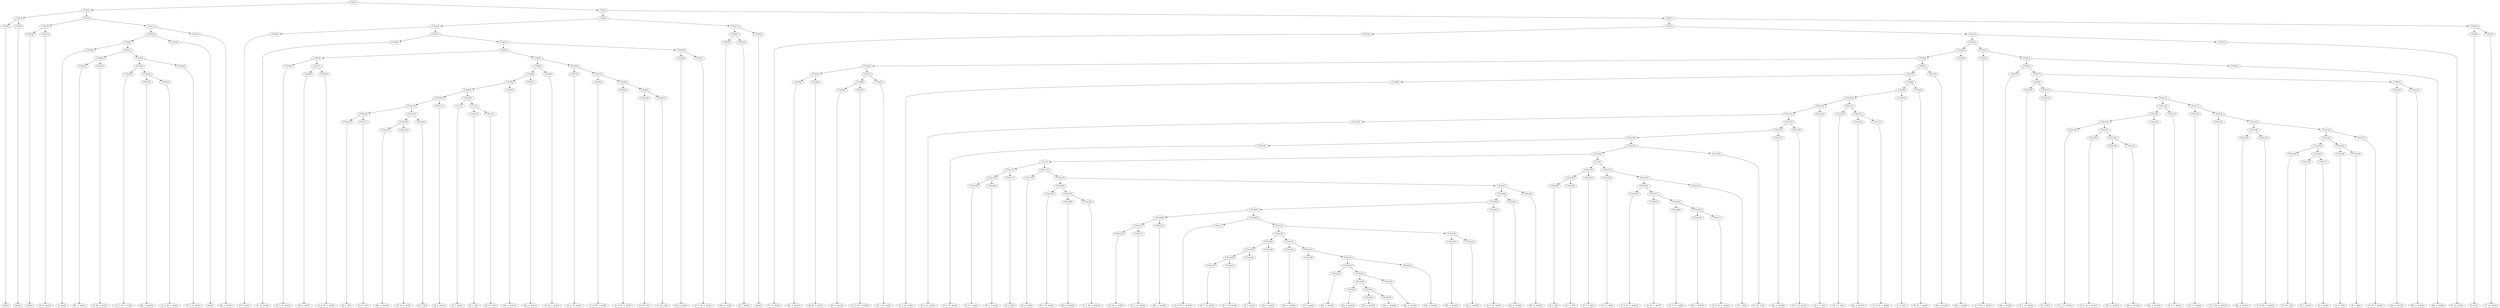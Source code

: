 digraph sample{
"C763(1)"->"C763(2)"
"C763(1)"->"C763(3)"
"C763(2)"->"C763(4)"
"C763(2)"->"C763(5)"
"C763(3)"->"C763(6)"
"C763(3)"->"C763(7)"
"C763(4)"->"C763(8)"
"C763(4)"->"C763(9)"
"C763(5)"->"C763(10)"
"C763(5)"->"C763(11)"
"C763(6)"->"C763(12)"
"C763(6)"->"C763(13)"
"C763(7)"->"C763(14)"
"C763(7)"->"C763(15)"
"C763(8)"->"[Ais](1)"
"C763(9)"->"[Ais](2)"
"C763(10)"->"C763(16)"
"C763(10)"->"C763(17)"
"C763(11)"->"C763(18)"
"C763(11)"->"C763(19)"
"C763(12)"->"C763(20)"
"C763(12)"->"C763(21)"
"C763(13)"->"C763(22)"
"C763(13)"->"C763(23)"
"C763(14)"->"C763(24)"
"C763(14)"->"C763(25)"
"C763(15)"->"C763(26)"
"C763(15)"->"C763(27)"
"C763(16)"->"[Ais](3)"
"C763(17)"->"[F  Gis  Ais](1)"
"C763(18)"->"C763(28)"
"C763(18)"->"C763(29)"
"C763(19)"->"[Dis  G  Ais](1)"
"C763(20)"->"[D  F  Ais](1)"
"C763(21)"->"C763(30)"
"C763(21)"->"C763(31)"
"C763(22)"->"C763(32)"
"C763(22)"->"C763(33)"
"C763(23)"->"[Ais](4)"
"C763(24)"->"[C  Gis  Ais](1)"
"C763(25)"->"C763(34)"
"C763(25)"->"C763(35)"
"C763(26)"->"[G  Ais](1)"
"C763(27)"->"[F  Gis  Ais](2)"
"C763(28)"->"C763(36)"
"C763(28)"->"C763(37)"
"C763(29)"->"[Ais](5)"
"C763(30)"->"[F  Gis  Ais](3)"
"C763(31)"->"C763(38)"
"C763(31)"->"C763(39)"
"C763(32)"->"[Dis  G  Ais](2)"
"C763(33)"->"[D  F  Ais](2)"
"C763(34)"->"C763(40)"
"C763(34)"->"C763(41)"
"C763(35)"->"[C  Gis  Ais](2)"
"C763(36)"->"[G  Ais](2)"
"C763(37)"->"C763(42)"
"C763(37)"->"C763(43)"
"C763(38)"->"C763(44)"
"C763(38)"->"C763(45)"
"C763(39)"->"C763(46)"
"C763(39)"->"C763(47)"
"C763(40)"->"C763(48)"
"C763(40)"->"C763(49)"
"C763(41)"->"C763(50)"
"C763(41)"->"C763(51)"
"C763(42)"->"C763(52)"
"C763(42)"->"C763(53)"
"C763(43)"->"C763(54)"
"C763(43)"->"C763(55)"
"C763(44)"->"C763(56)"
"C763(44)"->"C763(57)"
"C763(45)"->"C763(58)"
"C763(45)"->"C763(59)"
"C763(46)"->"[Dis  G  Ais](3)"
"C763(47)"->"[C  D  Dis  G  Ais](1)"
"C763(48)"->"C763(60)"
"C763(48)"->"C763(61)"
"C763(49)"->"[Dis  G  Ais](4)"
"C763(50)"->"[C  D  Dis  G  Ais](2)"
"C763(51)"->"C763(62)"
"C763(51)"->"C763(63)"
"C763(52)"->"[Dis  G  Ais](5)"
"C763(53)"->"[D  Dis  G  Ais](1)"
"C763(54)"->"C763(64)"
"C763(54)"->"C763(65)"
"C763(55)"->"[D  E  Gis  Ais](1)"
"C763(56)"->"[D  F  Gis  Ais](1)"
"C763(57)"->"C763(66)"
"C763(57)"->"C763(67)"
"C763(58)"->"C763(68)"
"C763(58)"->"C763(69)"
"C763(59)"->"C763(70)"
"C763(59)"->"C763(71)"
"C763(60)"->"C763(72)"
"C763(60)"->"C763(73)"
"C763(61)"->"C763(74)"
"C763(61)"->"C763(75)"
"C763(62)"->"C763(76)"
"C763(62)"->"C763(77)"
"C763(63)"->"[Dis  G  Ais](6)"
"C763(64)"->"[C  D  Dis  G  Ais](3)"
"C763(65)"->"C763(78)"
"C763(65)"->"C763(79)"
"C763(66)"->"[Dis  G  Ais](7)"
"C763(67)"->"[C  D  Dis  G  Ais](4)"
"C763(68)"->"C763(80)"
"C763(68)"->"C763(81)"
"C763(69)"->"[D  Dis  G  Ais](2)"
"C763(70)"->"[F  G  Gis  Ais](1)"
"C763(71)"->"C763(82)"
"C763(71)"->"C763(83)"
"C763(72)"->"C763(84)"
"C763(72)"->"C763(85)"
"C763(73)"->"C763(86)"
"C763(73)"->"C763(87)"
"C763(74)"->"C763(88)"
"C763(74)"->"C763(89)"
"C763(75)"->"[Dis  G  Ais](8)"
"C763(76)"->"[Dis  G  Ais](9)"
"C763(77)"->"C763(90)"
"C763(77)"->"C763(91)"
"C763(78)"->"[Dis  G  Ais](10)"
"C763(79)"->"[C  D  Dis  G  Ais](5)"
"C763(80)"->"C763(92)"
"C763(80)"->"C763(93)"
"C763(81)"->"[Dis  G  Ais](11)"
"C763(82)"->"[C  D  Dis  G  Ais](6)"
"C763(83)"->"C763(94)"
"C763(83)"->"C763(95)"
"C763(84)"->"[Dis  G  Ais](12)"
"C763(85)"->"[D  Dis  G  Ais](3)"
"C763(86)"->"C763(96)"
"C763(86)"->"C763(97)"
"C763(87)"->"[D  E  Gis  Ais](2)"
"C763(88)"->"[D  F  Gis  Ais](2)"
"C763(89)"->"C763(98)"
"C763(89)"->"C763(99)"
"C763(90)"->"C763(100)"
"C763(90)"->"C763(101)"
"C763(91)"->"C763(102)"
"C763(91)"->"C763(103)"
"C763(92)"->"C763(104)"
"C763(92)"->"C763(105)"
"C763(93)"->"[Dis  G  Ais](13)"
"C763(94)"->"[C  D  Dis  G  Ais](7)"
"C763(95)"->"C763(106)"
"C763(95)"->"C763(107)"
"C763(96)"->"[Dis  G  Ais](14)"
"C763(97)"->"[C  D  Dis  G  Ais](8)"
"C763(98)"->"C763(108)"
"C763(98)"->"C763(109)"
"C763(99)"->"[D  Dis  G  Ais](4)"
"C763(100)"->"[F  G  Gis  Ais](2)"
"C763(101)"->"C763(110)"
"C763(101)"->"C763(111)"
"C763(102)"->"[Dis  G  Ais](15)"
"C763(103)"->"[Dis  G  Ais](16)"
"C763(104)"->"C763(112)"
"C763(104)"->"C763(113)"
"C763(105)"->"C711(1)"
"C763(105)"->"C711(2)"
"C763(106)"->"[C  Dis  G](1)"
"C763(107)"->"[C  Dis  G](2)"
"C763(108)"->"C763(114)"
"C763(108)"->"C763(115)"
"C763(109)"->"[C  D  G](1)"
"C763(110)"->"[D  G  B](1)"
"C763(111)"->"C763(116)"
"C763(111)"->"C763(117)"
"C763(112)"->"C763(118)"
"C763(112)"->"C763(119)"
"C763(113)"->"[D  G  Ais](1)"
"C711(1)"->"[D  G  Ais](2)"
"C711(2)"->"C763(120)"
"C711(2)"->"C763(121)"
"C763(114)"->"C763(122)"
"C763(114)"->"C763(123)"
"C763(115)"->"C763(124)"
"C763(115)"->"C763(125)"
"C763(116)"->"C763(126)"
"C763(116)"->"C763(127)"
"C763(117)"->"C763(128)"
"C763(117)"->"C763(129)"
"C763(118)"->"C763(130)"
"C763(118)"->"C763(131)"
"C763(119)"->"C763(132)"
"C763(119)"->"C763(133)"
"C763(120)"->"[D  G  A](1)"
"C763(121)"->"[D  Fis  A](1)"
"C763(122)"->"C763(134)"
"C763(122)"->"C763(135)"
"C763(123)"->"[D  E  F  A](1)"
"C763(124)"->"[D  E  F  A](2)"
"C763(125)"->"C763(136)"
"C763(125)"->"C763(137)"
"C763(126)"->"C763(138)"
"C763(126)"->"C763(139)"
"C763(127)"->"[D  E  G  Ais](1)"
"C763(128)"->"[D  E  G  Ais](2)"
"C763(129)"->"C763(140)"
"C763(129)"->"C763(141)"
"C763(130)"->"[D  F  A](1)"
"C763(131)"->"[Cis  E  A](1)"
"C763(132)"->"C763(142)"
"C763(132)"->"C763(143)"
"C763(133)"->"[D  F  A](2)"
"C763(134)"->"[D  F  Gis  Ais](3)"
"C763(135)"->"C763(144)"
"C763(135)"->"C763(145)"
"C763(136)"->"[Dis  G  Ais](17)"
"C763(137)"->"[C  D  Dis  G  Ais](9)"
"C763(138)"->"C763(146)"
"C763(138)"->"C763(147)"
"C763(139)"->"[Dis  G  Ais](18)"
"C763(140)"->"[C  D  Dis  G  Ais](10)"
"C763(141)"->"C763(148)"
"C763(141)"->"C763(149)"
"C763(142)"->"[Dis  G  Ais](19)"
"C763(143)"->"[D  Dis  G  Ais](5)"
"C763(144)"->"C763(150)"
"C763(144)"->"C763(151)"
"C763(145)"->"[D  E  Gis  Ais](3)"
"C763(146)"->"[D  F  Gis  Ais](4)"
"C763(147)"->"C763(152)"
"C763(147)"->"C763(153)"
"C763(148)"->"C763(154)"
"C763(148)"->"C763(155)"
"C763(149)"->"C763(156)"
"C763(149)"->"C763(157)"
"C763(150)"->"C763(158)"
"C763(150)"->"C763(159)"
"C763(151)"->"[Dis  G  Ais](20)"
"C763(152)"->"[C  D  Dis  G  Ais](11)"
"C763(153)"->"C763(160)"
"C763(153)"->"C763(161)"
"C763(154)"->"[Dis  G  Ais](21)"
"C763(155)"->"[C  D  Dis  G  Ais](12)"
"C763(156)"->"C763(162)"
"C763(156)"->"C763(163)"
"C763(157)"->"[D  Dis  G  Ais](6)"
"C763(158)"->"[F  G  Gis  Ais](3)"
"C763(159)"->"C763(164)"
"C763(159)"->"C763(165)"
"C763(160)"->"[Dis  G  Ais](22)"
"C763(161)"->"[Dis  G  Ais](23)"
"C763(162)"->"C763(166)"
"C763(162)"->"C763(167)"
"C763(163)"->"C763(168)"
"C763(163)"->"C763(169)"
"C763(164)"->"C711(3)"
"C763(164)"->"C711(4)"
"C763(165)"->"[C  Dis  G](3)"
"C763(166)"->"[C  Dis  G](4)"
"C763(167)"->"C763(170)"
"C763(167)"->"C763(171)"
"C763(168)"->"[C  D  G](2)"
"C763(169)"->"[D  G  B](2)"
"C711(3)"->"C763(172)"
"C711(3)"->"C763(173)"
"C711(4)"->"C763(174)"
"C711(4)"->"C763(175)"
"C763(170)"->"[D  G  Ais](3)"
"C763(171)"->"[D  G  Ais](4)"
"C763(172)"->"C763(176)"
"C763(172)"->"C763(177)"
"C763(173)"->"C763(178)"
"C763(173)"->"C763(179)"
"C763(174)"->"C763(180)"
"C763(174)"->"C763(181)"
"C763(175)"->"C763(182)"
"C763(175)"->"C763(183)"
"C763(176)"->"C763(184)"
"C763(176)"->"C763(185)"
"C763(177)"->"[D  G  A](2)"
"C763(178)"->"[D  Fis  A](2)"
"C763(179)"->"C763(186)"
"C763(179)"->"C763(187)"
"C763(180)"->"C763(188)"
"C763(180)"->"C763(189)"
"C763(181)"->"[D  E  F  A](3)"
"C763(182)"->"[D  E  F  A](4)"
"C763(183)"->"C763(190)"
"C763(183)"->"C763(191)"
"C763(184)"->"[D  E  G  Ais](3)"
"C763(185)"->"[D  E  G  Ais](4)"
"C763(186)"->"C763(192)"
"C763(186)"->"C763(193)"
"C763(187)"->"C763(194)"
"C763(187)"->"C763(195)"
"C763(188)"->"[D  F  A](3)"
"C763(189)"->"[Cis  E  A](2)"
"C763(190)"->"C763(196)"
"C763(190)"->"C763(197)"
"C763(191)"->"[D  F  A](4)"
"C763(192)"->"[D  F  Gis  Ais](5)"
"C763(193)"->"C763(198)"
"C763(193)"->"C763(199)"
"C763(194)"->"C763(200)"
"C763(194)"->"C763(201)"
"C763(195)"->"[Dis  G  Ais](24)"
"C763(196)"->"[C  D  Dis  G  Ais](13)"
"C763(197)"->"C763(202)"
"C763(197)"->"C763(203)"
"C763(198)"->"[Dis  G  Ais](25)"
"C763(199)"->"[C  D  Dis  G  Ais](14)"
"C763(200)"->"C763(204)"
"C763(200)"->"C763(205)"
"C763(201)"->"[Dis  G  Ais](26)"
"C763(202)"->"[D  Dis  G  Ais](7)"
"C763(203)"->"C763(206)"
"C763(203)"->"C763(207)"
"C763(204)"->"C763(208)"
"C763(204)"->"C763(209)"
"C763(205)"->"[D  E  Gis  Ais](4)"
"C763(206)"->"[D  F  Gis  Ais](6)"
"C763(207)"->"C763(210)"
"C763(207)"->"C763(211)"
"C763(208)"->"C763(212)"
"C763(208)"->"C763(213)"
"C763(209)"->"C763(214)"
"C763(209)"->"C763(215)"
"C763(210)"->"[Dis  G  Ais](27)"
"C763(211)"->"[C  D  Dis  G  Ais](15)"
"C763(212)"->"C763(216)"
"C763(212)"->"C763(217)"
"C763(213)"->"[Dis  G  Ais](28)"
"C763(214)"->"[C  D  Dis  G  Ais](16)"
"C763(215)"->"C763(218)"
"C763(215)"->"C763(219)"
"C763(216)"->"[D  Dis  G  Ais](8)"
"C763(217)"->"[F  G  Gis  Ais](4)"
"C763(218)"->"C763(220)"
"C763(218)"->"C763(221)"
"C763(219)"->"C763(222)"
"C763(219)"->"C763(223)"
"C763(220)"->"C763(224)"
"C763(220)"->"C763(225)"
"C763(221)"->"C763(226)"
"C763(221)"->"C763(227)"
"C763(222)"->"[Dis  G  Ais](29)"
"C763(223)"->"[Dis  G  Ais](30)"
"C763(224)"->"C763(228)"
"C763(224)"->"C763(229)"
"C763(225)"->"[Dis  G  Ais](31)"
"C763(226)"->"[Dis  G  Ais](32)"
"C763(227)"->"C763(230)"
"C763(227)"->"C763(231)"
"C763(228)"->"C763(232)"
"C763(228)"->"C763(233)"
"C763(229)"->"[D  F  Ais](3)"
"C763(230)"->"[D  F  Ais](4)"
"C763(231)"->"C763(234)"
"C763(231)"->"C763(235)"
"C763(232)"->"[D  F  Gis  Ais](7)"
"C763(233)"->"[D  F  Gis  Ais](8)"
"C763(234)"->"C763(236)"
"C763(234)"->"C763(237)"
"C763(235)"->"[Dis  G  Ais](33)"
"C763(236)"->"[Dis  G  Ais](34)"
"C763(237)"->"C763(238)"
"C763(237)"->"C763(239)"
"C763(238)"->"C763(240)"
"C763(238)"->"C763(241)"
"C763(239)"->"[Dis  G  Ais](35)"
"C763(240)"->"[Dis  G  Ais](36)"
"C763(241)"->"C763(242)"
"C763(241)"->"C763(243)"
"C763(242)"->"[Dis  G  Ais](37)"
"C763(243)"->"[Dis  G  Ais](38)"
{rank = min; "C763(1)";}
{rank = same; "C763(2)"; "C763(3)";}
{rank = same; "C763(4)"; "C763(5)"; "C763(6)"; "C763(7)";}
{rank = same; "C763(8)"; "C763(9)"; "C763(10)"; "C763(11)"; "C763(12)"; "C763(13)"; "C763(14)"; "C763(15)";}
{rank = same; "C763(16)"; "C763(17)"; "C763(18)"; "C763(19)"; "C763(20)"; "C763(21)"; "C763(22)"; "C763(23)"; "C763(24)"; "C763(25)"; "C763(26)"; "C763(27)";}
{rank = same; "C763(28)"; "C763(29)"; "C763(30)"; "C763(31)"; "C763(32)"; "C763(33)"; "C763(34)"; "C763(35)";}
{rank = same; "C763(36)"; "C763(37)"; "C763(38)"; "C763(39)"; "C763(40)"; "C763(41)";}
{rank = same; "C763(42)"; "C763(43)"; "C763(44)"; "C763(45)"; "C763(46)"; "C763(47)"; "C763(48)"; "C763(49)"; "C763(50)"; "C763(51)";}
{rank = same; "C763(52)"; "C763(53)"; "C763(54)"; "C763(55)"; "C763(56)"; "C763(57)"; "C763(58)"; "C763(59)"; "C763(60)"; "C763(61)"; "C763(62)"; "C763(63)";}
{rank = same; "C763(64)"; "C763(65)"; "C763(66)"; "C763(67)"; "C763(68)"; "C763(69)"; "C763(70)"; "C763(71)"; "C763(72)"; "C763(73)"; "C763(74)"; "C763(75)"; "C763(76)"; "C763(77)";}
{rank = same; "C763(78)"; "C763(79)"; "C763(80)"; "C763(81)"; "C763(82)"; "C763(83)"; "C763(84)"; "C763(85)"; "C763(86)"; "C763(87)"; "C763(88)"; "C763(89)"; "C763(90)"; "C763(91)";}
{rank = same; "C763(92)"; "C763(93)"; "C763(94)"; "C763(95)"; "C763(96)"; "C763(97)"; "C763(98)"; "C763(99)"; "C763(100)"; "C763(101)"; "C763(102)"; "C763(103)";}
{rank = same; "C763(104)"; "C763(105)"; "C763(106)"; "C763(107)"; "C763(108)"; "C763(109)"; "C763(110)"; "C763(111)";}
{rank = same; "C763(112)"; "C763(113)"; "C711(1)"; "C711(2)"; "C763(114)"; "C763(115)"; "C763(116)"; "C763(117)";}
{rank = same; "C763(118)"; "C763(119)"; "C763(120)"; "C763(121)"; "C763(122)"; "C763(123)"; "C763(124)"; "C763(125)"; "C763(126)"; "C763(127)"; "C763(128)"; "C763(129)";}
{rank = same; "C763(130)"; "C763(131)"; "C763(132)"; "C763(133)"; "C763(134)"; "C763(135)"; "C763(136)"; "C763(137)"; "C763(138)"; "C763(139)"; "C763(140)"; "C763(141)";}
{rank = same; "C763(142)"; "C763(143)"; "C763(144)"; "C763(145)"; "C763(146)"; "C763(147)"; "C763(148)"; "C763(149)";}
{rank = same; "C763(150)"; "C763(151)"; "C763(152)"; "C763(153)"; "C763(154)"; "C763(155)"; "C763(156)"; "C763(157)";}
{rank = same; "C763(158)"; "C763(159)"; "C763(160)"; "C763(161)"; "C763(162)"; "C763(163)";}
{rank = same; "C763(164)"; "C763(165)"; "C763(166)"; "C763(167)"; "C763(168)"; "C763(169)";}
{rank = same; "C711(3)"; "C711(4)"; "C763(170)"; "C763(171)";}
{rank = same; "C763(172)"; "C763(173)"; "C763(174)"; "C763(175)";}
{rank = same; "C763(176)"; "C763(177)"; "C763(178)"; "C763(179)"; "C763(180)"; "C763(181)"; "C763(182)"; "C763(183)";}
{rank = same; "C763(184)"; "C763(185)"; "C763(186)"; "C763(187)"; "C763(188)"; "C763(189)"; "C763(190)"; "C763(191)";}
{rank = same; "C763(192)"; "C763(193)"; "C763(194)"; "C763(195)"; "C763(196)"; "C763(197)";}
{rank = same; "C763(198)"; "C763(199)"; "C763(200)"; "C763(201)"; "C763(202)"; "C763(203)";}
{rank = same; "C763(204)"; "C763(205)"; "C763(206)"; "C763(207)";}
{rank = same; "C763(208)"; "C763(209)"; "C763(210)"; "C763(211)";}
{rank = same; "C763(212)"; "C763(213)"; "C763(214)"; "C763(215)";}
{rank = same; "C763(216)"; "C763(217)"; "C763(218)"; "C763(219)";}
{rank = same; "C763(220)"; "C763(221)"; "C763(222)"; "C763(223)";}
{rank = same; "C763(224)"; "C763(225)"; "C763(226)"; "C763(227)";}
{rank = same; "C763(228)"; "C763(229)"; "C763(230)"; "C763(231)";}
{rank = same; "C763(232)"; "C763(233)"; "C763(234)"; "C763(235)";}
{rank = same; "C763(236)"; "C763(237)";}
{rank = same; "C763(238)"; "C763(239)";}
{rank = same; "C763(240)"; "C763(241)";}
{rank = same; "C763(242)"; "C763(243)";}
{rank = same; "[Ais](1)"; "[Ais](2)"; "[Ais](3)"; "[F  Gis  Ais](1)"; "[Dis  G  Ais](1)"; "[D  F  Ais](1)"; "[Ais](4)"; "[C  Gis  Ais](1)"; "[G  Ais](1)"; "[F  Gis  Ais](2)"; "[Ais](5)"; "[F  Gis  Ais](3)"; "[Dis  G  Ais](2)"; "[D  F  Ais](2)"; "[C  Gis  Ais](2)"; "[G  Ais](2)"; "[Dis  G  Ais](3)"; "[C  D  Dis  G  Ais](1)"; "[Dis  G  Ais](4)"; "[C  D  Dis  G  Ais](2)"; "[Dis  G  Ais](5)"; "[D  Dis  G  Ais](1)"; "[D  E  Gis  Ais](1)"; "[D  F  Gis  Ais](1)"; "[Dis  G  Ais](6)"; "[C  D  Dis  G  Ais](3)"; "[Dis  G  Ais](7)"; "[C  D  Dis  G  Ais](4)"; "[D  Dis  G  Ais](2)"; "[F  G  Gis  Ais](1)"; "[Dis  G  Ais](8)"; "[Dis  G  Ais](9)"; "[Dis  G  Ais](10)"; "[C  D  Dis  G  Ais](5)"; "[Dis  G  Ais](11)"; "[C  D  Dis  G  Ais](6)"; "[Dis  G  Ais](12)"; "[D  Dis  G  Ais](3)"; "[D  E  Gis  Ais](2)"; "[D  F  Gis  Ais](2)"; "[Dis  G  Ais](13)"; "[C  D  Dis  G  Ais](7)"; "[Dis  G  Ais](14)"; "[C  D  Dis  G  Ais](8)"; "[D  Dis  G  Ais](4)"; "[F  G  Gis  Ais](2)"; "[Dis  G  Ais](15)"; "[Dis  G  Ais](16)"; "[C  Dis  G](1)"; "[C  Dis  G](2)"; "[C  D  G](1)"; "[D  G  B](1)"; "[D  G  Ais](1)"; "[D  G  Ais](2)"; "[D  G  A](1)"; "[D  Fis  A](1)"; "[D  E  F  A](1)"; "[D  E  F  A](2)"; "[D  E  G  Ais](1)"; "[D  E  G  Ais](2)"; "[D  F  A](1)"; "[Cis  E  A](1)"; "[D  F  A](2)"; "[D  F  Gis  Ais](3)"; "[Dis  G  Ais](17)"; "[C  D  Dis  G  Ais](9)"; "[Dis  G  Ais](18)"; "[C  D  Dis  G  Ais](10)"; "[Dis  G  Ais](19)"; "[D  Dis  G  Ais](5)"; "[D  E  Gis  Ais](3)"; "[D  F  Gis  Ais](4)"; "[Dis  G  Ais](20)"; "[C  D  Dis  G  Ais](11)"; "[Dis  G  Ais](21)"; "[C  D  Dis  G  Ais](12)"; "[D  Dis  G  Ais](6)"; "[F  G  Gis  Ais](3)"; "[Dis  G  Ais](22)"; "[Dis  G  Ais](23)"; "[C  Dis  G](3)"; "[C  Dis  G](4)"; "[C  D  G](2)"; "[D  G  B](2)"; "[D  G  Ais](3)"; "[D  G  Ais](4)"; "[D  G  A](2)"; "[D  Fis  A](2)"; "[D  E  F  A](3)"; "[D  E  F  A](4)"; "[D  E  G  Ais](3)"; "[D  E  G  Ais](4)"; "[D  F  A](3)"; "[Cis  E  A](2)"; "[D  F  A](4)"; "[D  F  Gis  Ais](5)"; "[Dis  G  Ais](24)"; "[C  D  Dis  G  Ais](13)"; "[Dis  G  Ais](25)"; "[C  D  Dis  G  Ais](14)"; "[Dis  G  Ais](26)"; "[D  Dis  G  Ais](7)"; "[D  E  Gis  Ais](4)"; "[D  F  Gis  Ais](6)"; "[Dis  G  Ais](27)"; "[C  D  Dis  G  Ais](15)"; "[Dis  G  Ais](28)"; "[C  D  Dis  G  Ais](16)"; "[D  Dis  G  Ais](8)"; "[F  G  Gis  Ais](4)"; "[Dis  G  Ais](29)"; "[Dis  G  Ais](30)"; "[Dis  G  Ais](31)"; "[Dis  G  Ais](32)"; "[D  F  Ais](3)"; "[D  F  Ais](4)"; "[D  F  Gis  Ais](7)"; "[D  F  Gis  Ais](8)"; "[Dis  G  Ais](33)"; "[Dis  G  Ais](34)"; "[Dis  G  Ais](35)"; "[Dis  G  Ais](36)"; "[Dis  G  Ais](37)"; "[Dis  G  Ais](38)";}
}